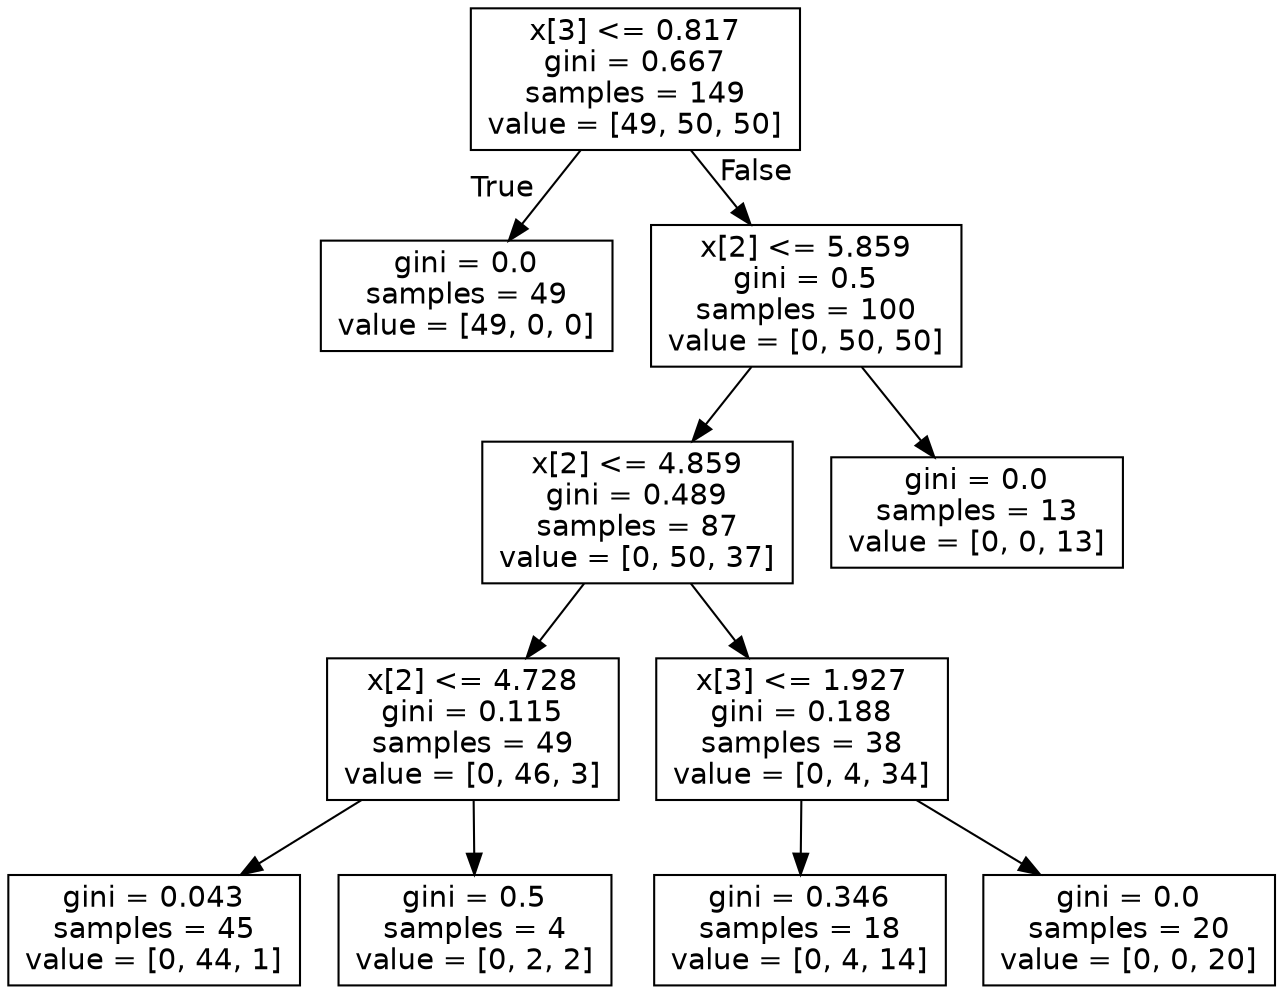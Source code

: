 digraph Tree {
node [shape=box, fontname="helvetica"] ;
edge [fontname="helvetica"] ;
0 [label="x[3] <= 0.817\ngini = 0.667\nsamples = 149\nvalue = [49, 50, 50]"] ;
1 [label="gini = 0.0\nsamples = 49\nvalue = [49, 0, 0]"] ;
0 -> 1 [labeldistance=2.5, labelangle=45, headlabel="True"] ;
2 [label="x[2] <= 5.859\ngini = 0.5\nsamples = 100\nvalue = [0, 50, 50]"] ;
0 -> 2 [labeldistance=2.5, labelangle=-45, headlabel="False"] ;
3 [label="x[2] <= 4.859\ngini = 0.489\nsamples = 87\nvalue = [0, 50, 37]"] ;
2 -> 3 ;
4 [label="x[2] <= 4.728\ngini = 0.115\nsamples = 49\nvalue = [0, 46, 3]"] ;
3 -> 4 ;
5 [label="gini = 0.043\nsamples = 45\nvalue = [0, 44, 1]"] ;
4 -> 5 ;
6 [label="gini = 0.5\nsamples = 4\nvalue = [0, 2, 2]"] ;
4 -> 6 ;
7 [label="x[3] <= 1.927\ngini = 0.188\nsamples = 38\nvalue = [0, 4, 34]"] ;
3 -> 7 ;
8 [label="gini = 0.346\nsamples = 18\nvalue = [0, 4, 14]"] ;
7 -> 8 ;
9 [label="gini = 0.0\nsamples = 20\nvalue = [0, 0, 20]"] ;
7 -> 9 ;
10 [label="gini = 0.0\nsamples = 13\nvalue = [0, 0, 13]"] ;
2 -> 10 ;
}